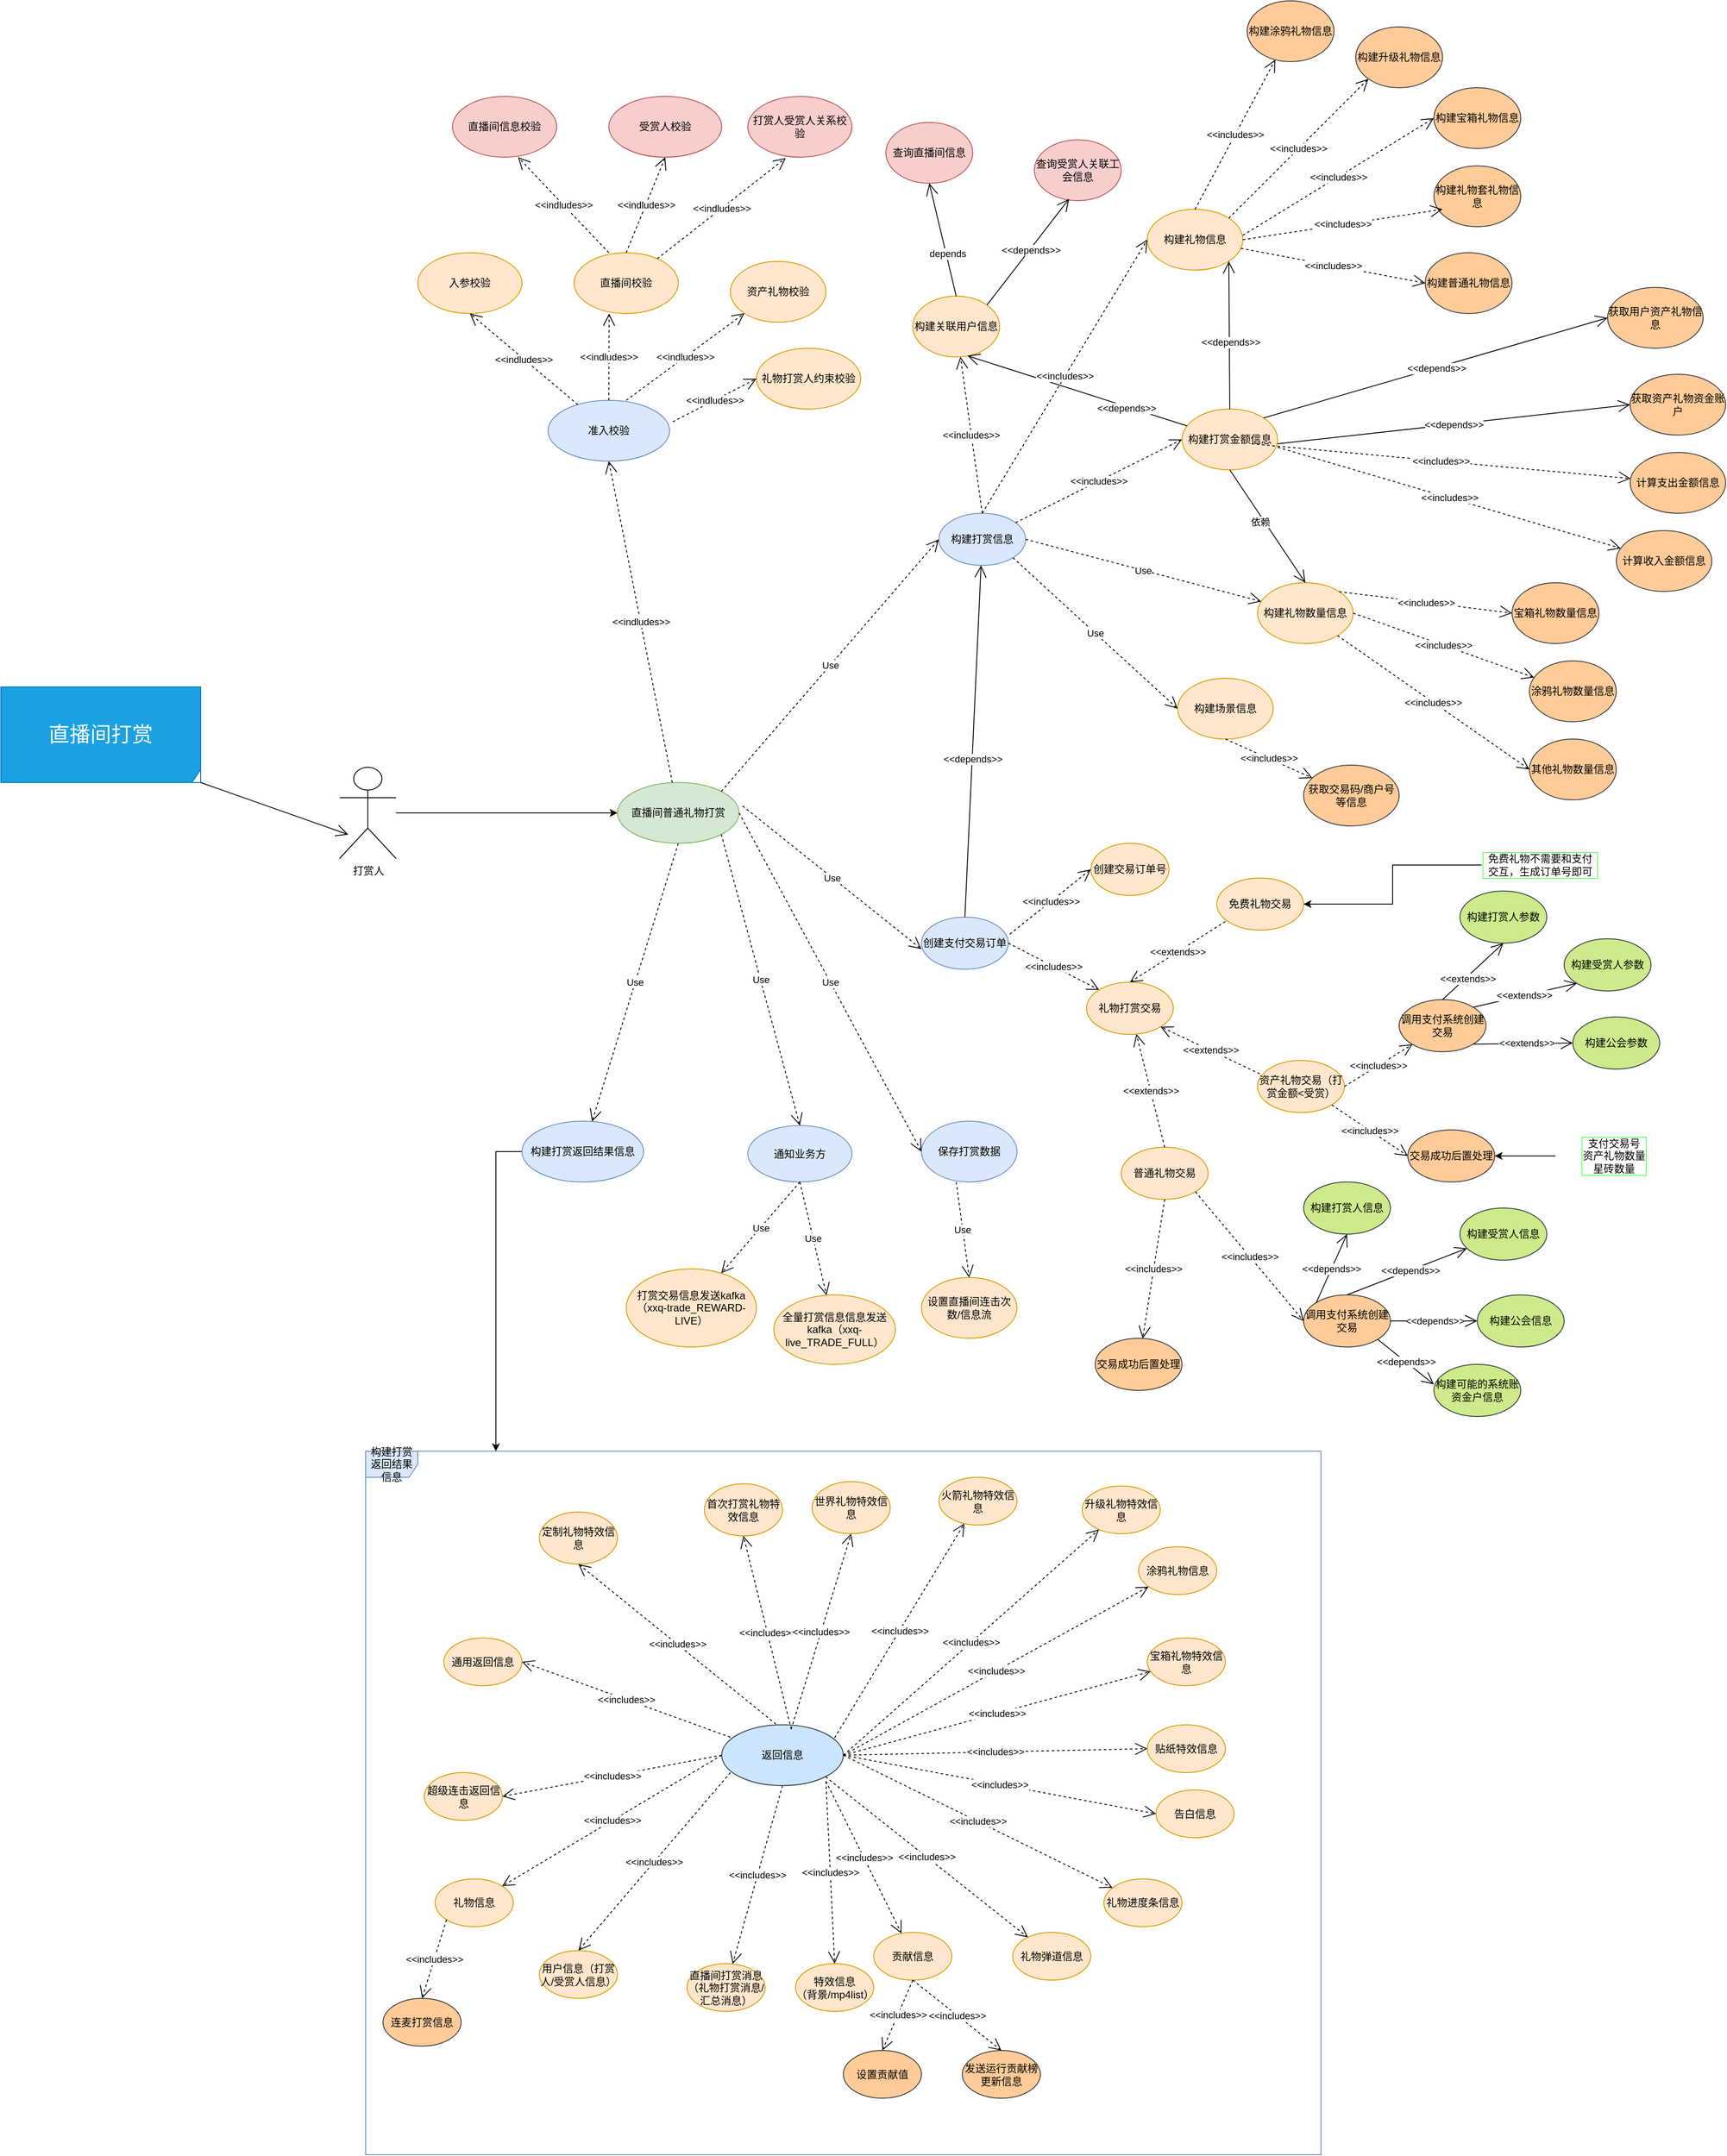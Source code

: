 <mxfile version="21.5.2" type="github">
  <diagram name="第 1 页" id="VvUkeJPX31CjZcMAp55T">
    <mxGraphModel dx="3212" dy="2464" grid="1" gridSize="10" guides="1" tooltips="1" connect="1" arrows="1" fold="1" page="1" pageScale="1" pageWidth="827" pageHeight="1169" math="0" shadow="0">
      <root>
        <mxCell id="0" />
        <mxCell id="1" parent="0" />
        <mxCell id="NdA9s5oNdxqppXdedLkg-140" value="" style="edgeStyle=orthogonalEdgeStyle;rounded=0;orthogonalLoop=1;jettySize=auto;html=1;" edge="1" parent="1" source="WKw8hlUGmrOTsNG2Bbb0-1" target="WKw8hlUGmrOTsNG2Bbb0-4">
          <mxGeometry relative="1" as="geometry" />
        </mxCell>
        <mxCell id="WKw8hlUGmrOTsNG2Bbb0-1" value="打赏人" style="shape=umlActor;verticalLabelPosition=bottom;verticalAlign=top;html=1;" parent="1" vertex="1">
          <mxGeometry x="-130" y="412.5" width="65" height="105" as="geometry" />
        </mxCell>
        <mxCell id="WKw8hlUGmrOTsNG2Bbb0-4" value="直播间普通礼物打赏" style="ellipse;whiteSpace=wrap;html=1;fillColor=#d5e8d4;strokeColor=#82b366;" parent="1" vertex="1">
          <mxGeometry x="190" y="430" width="140" height="70" as="geometry" />
        </mxCell>
        <mxCell id="WKw8hlUGmrOTsNG2Bbb0-6" value="准入校验" style="ellipse;whiteSpace=wrap;html=1;fillColor=#dae8fc;strokeColor=#6c8ebf;" parent="1" vertex="1">
          <mxGeometry x="110" y="-10" width="140" height="70" as="geometry" />
        </mxCell>
        <mxCell id="WKw8hlUGmrOTsNG2Bbb0-7" value="&amp;lt;&amp;lt;indludes&amp;gt;&amp;gt;" style="endArrow=open;endSize=12;dashed=1;html=1;rounded=0;entryX=0.5;entryY=1;entryDx=0;entryDy=0;" parent="1" source="WKw8hlUGmrOTsNG2Bbb0-4" target="WKw8hlUGmrOTsNG2Bbb0-6" edge="1">
          <mxGeometry width="160" relative="1" as="geometry">
            <mxPoint x="390" y="250" as="sourcePoint" />
            <mxPoint x="550" y="250" as="targetPoint" />
          </mxGeometry>
        </mxCell>
        <mxCell id="WKw8hlUGmrOTsNG2Bbb0-8" value="构建打赏信息" style="ellipse;whiteSpace=wrap;html=1;fillColor=#dae8fc;strokeColor=#6c8ebf;" parent="1" vertex="1">
          <mxGeometry x="560" y="120" width="100" height="60" as="geometry" />
        </mxCell>
        <mxCell id="WKw8hlUGmrOTsNG2Bbb0-9" value="创建支付交易订单" style="ellipse;whiteSpace=wrap;html=1;fillColor=#dae8fc;strokeColor=#6c8ebf;" parent="1" vertex="1">
          <mxGeometry x="540" y="585" width="100" height="60" as="geometry" />
        </mxCell>
        <mxCell id="WKw8hlUGmrOTsNG2Bbb0-10" value="保存打赏数据" style="ellipse;whiteSpace=wrap;html=1;fillColor=#dae8fc;strokeColor=#6c8ebf;" parent="1" vertex="1">
          <mxGeometry x="540" y="820" width="110" height="70" as="geometry" />
        </mxCell>
        <mxCell id="NdA9s5oNdxqppXdedLkg-139" style="edgeStyle=orthogonalEdgeStyle;rounded=0;orthogonalLoop=1;jettySize=auto;html=1;" edge="1" parent="1" source="WKw8hlUGmrOTsNG2Bbb0-11" target="NdA9s5oNdxqppXdedLkg-127">
          <mxGeometry relative="1" as="geometry">
            <Array as="points">
              <mxPoint x="50" y="855" />
            </Array>
          </mxGeometry>
        </mxCell>
        <mxCell id="WKw8hlUGmrOTsNG2Bbb0-11" value="构建打赏返回结果信息" style="ellipse;whiteSpace=wrap;html=1;fillColor=#dae8fc;strokeColor=#6c8ebf;" parent="1" vertex="1">
          <mxGeometry x="80" y="820" width="140" height="70" as="geometry" />
        </mxCell>
        <mxCell id="WKw8hlUGmrOTsNG2Bbb0-12" value="通知业务方" style="ellipse;whiteSpace=wrap;html=1;fillColor=#dae8fc;strokeColor=#6c8ebf;" parent="1" vertex="1">
          <mxGeometry x="340" y="825" width="120" height="65" as="geometry" />
        </mxCell>
        <mxCell id="WKw8hlUGmrOTsNG2Bbb0-14" value="Use" style="endArrow=open;endSize=12;dashed=1;html=1;rounded=0;entryX=0;entryY=0.5;entryDx=0;entryDy=0;exitX=1;exitY=0;exitDx=0;exitDy=0;" parent="1" source="WKw8hlUGmrOTsNG2Bbb0-4" target="WKw8hlUGmrOTsNG2Bbb0-8" edge="1">
          <mxGeometry width="160" relative="1" as="geometry">
            <mxPoint x="330" y="450" as="sourcePoint" />
            <mxPoint x="490" y="450" as="targetPoint" />
          </mxGeometry>
        </mxCell>
        <mxCell id="WKw8hlUGmrOTsNG2Bbb0-15" value="Use" style="endArrow=open;endSize=12;dashed=1;html=1;rounded=0;entryX=0;entryY=0.614;entryDx=0;entryDy=0;entryPerimeter=0;exitX=1.029;exitY=0.386;exitDx=0;exitDy=0;exitPerimeter=0;" parent="1" source="WKw8hlUGmrOTsNG2Bbb0-4" target="WKw8hlUGmrOTsNG2Bbb0-9" edge="1">
          <mxGeometry width="160" relative="1" as="geometry">
            <mxPoint x="320" y="470" as="sourcePoint" />
            <mxPoint x="480" y="470" as="targetPoint" />
          </mxGeometry>
        </mxCell>
        <mxCell id="WKw8hlUGmrOTsNG2Bbb0-16" value="Use" style="endArrow=open;endSize=12;dashed=1;html=1;rounded=0;exitX=1;exitY=0.5;exitDx=0;exitDy=0;entryX=0;entryY=0.5;entryDx=0;entryDy=0;" parent="1" source="WKw8hlUGmrOTsNG2Bbb0-4" edge="1" target="WKw8hlUGmrOTsNG2Bbb0-10">
          <mxGeometry width="160" relative="1" as="geometry">
            <mxPoint x="330" y="480" as="sourcePoint" />
            <mxPoint x="490" y="480" as="targetPoint" />
          </mxGeometry>
        </mxCell>
        <mxCell id="WKw8hlUGmrOTsNG2Bbb0-17" value="" style="endArrow=open;endFill=1;endSize=12;html=1;rounded=0;exitX=0.5;exitY=0;exitDx=0;exitDy=0;" parent="1" target="WKw8hlUGmrOTsNG2Bbb0-8" edge="1" source="WKw8hlUGmrOTsNG2Bbb0-9">
          <mxGeometry width="160" relative="1" as="geometry">
            <mxPoint x="560" y="340" as="sourcePoint" />
            <mxPoint x="720" y="340" as="targetPoint" />
          </mxGeometry>
        </mxCell>
        <mxCell id="WKw8hlUGmrOTsNG2Bbb0-18" value="&amp;lt;&amp;lt;depends&amp;gt;&amp;gt;" style="edgeLabel;html=1;align=center;verticalAlign=middle;resizable=0;points=[];" parent="WKw8hlUGmrOTsNG2Bbb0-17" vertex="1" connectable="0">
          <mxGeometry x="-0.1" relative="1" as="geometry">
            <mxPoint as="offset" />
          </mxGeometry>
        </mxCell>
        <mxCell id="WKw8hlUGmrOTsNG2Bbb0-19" value="Use" style="endArrow=open;endSize=12;dashed=1;html=1;rounded=0;entryX=0.5;entryY=0;entryDx=0;entryDy=0;exitX=1;exitY=1;exitDx=0;exitDy=0;" parent="1" source="WKw8hlUGmrOTsNG2Bbb0-4" target="WKw8hlUGmrOTsNG2Bbb0-12" edge="1">
          <mxGeometry width="160" relative="1" as="geometry">
            <mxPoint x="280" y="490" as="sourcePoint" />
            <mxPoint x="440" y="490" as="targetPoint" />
          </mxGeometry>
        </mxCell>
        <mxCell id="WKw8hlUGmrOTsNG2Bbb0-20" value="Use" style="endArrow=open;endSize=12;dashed=1;html=1;rounded=0;" parent="1" target="WKw8hlUGmrOTsNG2Bbb0-11" edge="1">
          <mxGeometry width="160" relative="1" as="geometry">
            <mxPoint x="260" y="500" as="sourcePoint" />
            <mxPoint x="420" y="500" as="targetPoint" />
          </mxGeometry>
        </mxCell>
        <mxCell id="WKw8hlUGmrOTsNG2Bbb0-21" value="创建交易订单号" style="ellipse;whiteSpace=wrap;html=1;fillColor=#ffe6cc;strokeColor=#d79b00;" parent="1" vertex="1">
          <mxGeometry x="735" y="500" width="90" height="60" as="geometry" />
        </mxCell>
        <mxCell id="WKw8hlUGmrOTsNG2Bbb0-24" value="入参校验" style="ellipse;whiteSpace=wrap;html=1;fillColor=#ffe6cc;strokeColor=#d79b00;" parent="1" vertex="1">
          <mxGeometry x="-40" y="-180" width="120" height="70" as="geometry" />
        </mxCell>
        <mxCell id="WKw8hlUGmrOTsNG2Bbb0-26" value="&amp;lt;&amp;lt;indludes&amp;gt;&amp;gt;" style="endArrow=open;endSize=12;dashed=1;html=1;rounded=0;entryX=0.5;entryY=1;entryDx=0;entryDy=0;" parent="1" target="WKw8hlUGmrOTsNG2Bbb0-24" edge="1" source="WKw8hlUGmrOTsNG2Bbb0-6">
          <mxGeometry x="-0.001" width="160" relative="1" as="geometry">
            <mxPoint x="130" y="-30" as="sourcePoint" />
            <mxPoint x="290" y="-30" as="targetPoint" />
            <mxPoint as="offset" />
          </mxGeometry>
        </mxCell>
        <mxCell id="WKw8hlUGmrOTsNG2Bbb0-27" value="直播间校验" style="ellipse;whiteSpace=wrap;html=1;fillColor=#ffe6cc;strokeColor=#d79b00;" parent="1" vertex="1">
          <mxGeometry x="140" y="-180" width="120" height="70" as="geometry" />
        </mxCell>
        <mxCell id="WKw8hlUGmrOTsNG2Bbb0-28" value="&amp;lt;&amp;lt;indludes&amp;gt;&amp;gt;" style="endArrow=open;endSize=12;dashed=1;html=1;rounded=0;entryX=0.336;entryY=1;entryDx=0;entryDy=0;entryPerimeter=0;exitX=0.5;exitY=0;exitDx=0;exitDy=0;" parent="1" target="WKw8hlUGmrOTsNG2Bbb0-27" edge="1" source="WKw8hlUGmrOTsNG2Bbb0-6">
          <mxGeometry width="160" relative="1" as="geometry">
            <mxPoint x="160" y="-30" as="sourcePoint" />
            <mxPoint x="320" y="-30" as="targetPoint" />
          </mxGeometry>
        </mxCell>
        <mxCell id="WKw8hlUGmrOTsNG2Bbb0-29" value="直播间信息校验" style="ellipse;whiteSpace=wrap;html=1;fillColor=#f8cecc;strokeColor=#b85450;" parent="1" vertex="1">
          <mxGeometry y="-360" width="120" height="70" as="geometry" />
        </mxCell>
        <mxCell id="WKw8hlUGmrOTsNG2Bbb0-30" value="受赏人校验" style="ellipse;whiteSpace=wrap;html=1;fillColor=#f8cecc;strokeColor=#b85450;" parent="1" vertex="1">
          <mxGeometry x="180" y="-360" width="130" height="70" as="geometry" />
        </mxCell>
        <mxCell id="WKw8hlUGmrOTsNG2Bbb0-31" value="打赏人受赏人关系校验" style="ellipse;whiteSpace=wrap;html=1;fillColor=#f8cecc;strokeColor=#b85450;" parent="1" vertex="1">
          <mxGeometry x="340" y="-360" width="120" height="70" as="geometry" />
        </mxCell>
        <mxCell id="WKw8hlUGmrOTsNG2Bbb0-32" value="资产礼物校验" style="ellipse;whiteSpace=wrap;html=1;fillColor=#ffe6cc;strokeColor=#d79b00;" parent="1" vertex="1">
          <mxGeometry x="320" y="-170" width="110" height="70" as="geometry" />
        </mxCell>
        <mxCell id="WKw8hlUGmrOTsNG2Bbb0-34" value="礼物打赏人约束校验" style="ellipse;whiteSpace=wrap;html=1;fillColor=#ffe6cc;strokeColor=#d79b00;" parent="1" vertex="1">
          <mxGeometry x="350" y="-70" width="120" height="70" as="geometry" />
        </mxCell>
        <mxCell id="WKw8hlUGmrOTsNG2Bbb0-35" value="&amp;lt;&amp;lt;indludes&amp;gt;&amp;gt;" style="endArrow=open;endSize=12;dashed=1;html=1;rounded=0;entryX=0;entryY=1;entryDx=0;entryDy=0;" parent="1" target="WKw8hlUGmrOTsNG2Bbb0-32" edge="1">
          <mxGeometry width="160" relative="1" as="geometry">
            <mxPoint x="200" y="-10" as="sourcePoint" />
            <mxPoint x="360" y="-10" as="targetPoint" />
          </mxGeometry>
        </mxCell>
        <mxCell id="WKw8hlUGmrOTsNG2Bbb0-36" value="&amp;lt;&amp;lt;indludes&amp;gt;&amp;gt;" style="endArrow=open;endSize=12;dashed=1;html=1;rounded=0;entryX=0;entryY=0.5;entryDx=0;entryDy=0;exitX=1.026;exitY=0.352;exitDx=0;exitDy=0;exitPerimeter=0;" parent="1" target="WKw8hlUGmrOTsNG2Bbb0-34" edge="1" source="WKw8hlUGmrOTsNG2Bbb0-6">
          <mxGeometry width="160" relative="1" as="geometry">
            <mxPoint x="570" y="40" as="sourcePoint" />
            <mxPoint x="730" y="40" as="targetPoint" />
          </mxGeometry>
        </mxCell>
        <mxCell id="WKw8hlUGmrOTsNG2Bbb0-37" value="&amp;lt;&amp;lt;indludes&amp;gt;&amp;gt;" style="endArrow=open;endSize=12;dashed=1;html=1;rounded=0;entryX=0.629;entryY=1;entryDx=0;entryDy=0;entryPerimeter=0;" parent="1" target="WKw8hlUGmrOTsNG2Bbb0-29" edge="1">
          <mxGeometry width="160" relative="1" as="geometry">
            <mxPoint x="180" y="-180" as="sourcePoint" />
            <mxPoint x="340" y="-180" as="targetPoint" />
          </mxGeometry>
        </mxCell>
        <mxCell id="WKw8hlUGmrOTsNG2Bbb0-38" value="&amp;lt;&amp;lt;indludes&amp;gt;&amp;gt;" style="endArrow=open;endSize=12;dashed=1;html=1;rounded=0;entryX=0.5;entryY=1;entryDx=0;entryDy=0;exitX=0.5;exitY=0;exitDx=0;exitDy=0;" parent="1" source="WKw8hlUGmrOTsNG2Bbb0-27" target="WKw8hlUGmrOTsNG2Bbb0-30" edge="1">
          <mxGeometry width="160" relative="1" as="geometry">
            <mxPoint x="190" y="-170" as="sourcePoint" />
            <mxPoint x="98" y="-280" as="targetPoint" />
          </mxGeometry>
        </mxCell>
        <mxCell id="WKw8hlUGmrOTsNG2Bbb0-39" value="&amp;lt;&amp;lt;indludes&amp;gt;&amp;gt;" style="endArrow=open;endSize=12;dashed=1;html=1;rounded=0;entryX=0.364;entryY=1.014;entryDx=0;entryDy=0;entryPerimeter=0;" parent="1" source="WKw8hlUGmrOTsNG2Bbb0-27" target="WKw8hlUGmrOTsNG2Bbb0-31" edge="1">
          <mxGeometry width="160" relative="1" as="geometry">
            <mxPoint x="200" y="-160" as="sourcePoint" />
            <mxPoint x="108" y="-270" as="targetPoint" />
          </mxGeometry>
        </mxCell>
        <mxCell id="NdA9s5oNdxqppXdedLkg-1" value="构建关联用户信息" style="ellipse;whiteSpace=wrap;html=1;fillColor=#ffe6cc;strokeColor=#d79b00;" vertex="1" parent="1">
          <mxGeometry x="530" y="-130" width="100" height="70" as="geometry" />
        </mxCell>
        <mxCell id="NdA9s5oNdxqppXdedLkg-2" value="查询直播间信息" style="ellipse;whiteSpace=wrap;html=1;fillColor=#f8cecc;strokeColor=#b85450;" vertex="1" parent="1">
          <mxGeometry x="499" y="-330" width="100" height="70" as="geometry" />
        </mxCell>
        <mxCell id="NdA9s5oNdxqppXdedLkg-3" value="查询受赏人关联工会信息" style="ellipse;whiteSpace=wrap;html=1;fillColor=#f8cecc;strokeColor=#b85450;" vertex="1" parent="1">
          <mxGeometry x="670" y="-310" width="100" height="70" as="geometry" />
        </mxCell>
        <mxCell id="NdA9s5oNdxqppXdedLkg-4" value="&amp;lt;&amp;lt;includes&amp;gt;&amp;gt;" style="endArrow=open;endSize=12;dashed=1;html=1;rounded=0;exitX=0.5;exitY=0;exitDx=0;exitDy=0;" edge="1" parent="1" source="WKw8hlUGmrOTsNG2Bbb0-8" target="NdA9s5oNdxqppXdedLkg-1">
          <mxGeometry width="160" relative="1" as="geometry">
            <mxPoint x="640" y="70" as="sourcePoint" />
            <mxPoint x="730" y="180" as="targetPoint" />
          </mxGeometry>
        </mxCell>
        <mxCell id="NdA9s5oNdxqppXdedLkg-7" value="构建礼物信息" style="ellipse;whiteSpace=wrap;html=1;fillColor=#ffe6cc;strokeColor=#d79b00;" vertex="1" parent="1">
          <mxGeometry x="800" y="-230" width="110" height="70" as="geometry" />
        </mxCell>
        <mxCell id="NdA9s5oNdxqppXdedLkg-8" value="构建涂鸦礼物信息" style="ellipse;whiteSpace=wrap;html=1;fillColor=#ffcc99;strokeColor=#36393d;" vertex="1" parent="1">
          <mxGeometry x="915" y="-470" width="100" height="70" as="geometry" />
        </mxCell>
        <mxCell id="NdA9s5oNdxqppXdedLkg-11" value="构建升级礼物信息" style="ellipse;whiteSpace=wrap;html=1;fillColor=#ffcc99;strokeColor=#36393d;" vertex="1" parent="1">
          <mxGeometry x="1040" y="-440" width="100" height="70" as="geometry" />
        </mxCell>
        <mxCell id="NdA9s5oNdxqppXdedLkg-12" value="构建宝箱&lt;span style=&quot;background-color: initial;&quot;&gt;礼物信息&lt;/span&gt;" style="ellipse;whiteSpace=wrap;html=1;fillColor=#ffcc99;strokeColor=#36393d;" vertex="1" parent="1">
          <mxGeometry x="1130" y="-370" width="100" height="70" as="geometry" />
        </mxCell>
        <mxCell id="NdA9s5oNdxqppXdedLkg-13" value="构建礼物套&lt;span style=&quot;background-color: initial;&quot;&gt;礼物信息&lt;/span&gt;" style="ellipse;whiteSpace=wrap;html=1;fillColor=#ffcc99;strokeColor=#36393d;" vertex="1" parent="1">
          <mxGeometry x="1130" y="-280" width="100" height="70" as="geometry" />
        </mxCell>
        <mxCell id="NdA9s5oNdxqppXdedLkg-14" value="构建普通&lt;span style=&quot;background-color: initial;&quot;&gt;礼物信息&lt;/span&gt;" style="ellipse;whiteSpace=wrap;html=1;fillColor=#ffcc99;strokeColor=#36393d;" vertex="1" parent="1">
          <mxGeometry x="1120" y="-180" width="100" height="70" as="geometry" />
        </mxCell>
        <mxCell id="NdA9s5oNdxqppXdedLkg-27" value="构建场景信息" style="ellipse;whiteSpace=wrap;html=1;fillColor=#ffe6cc;strokeColor=#d79b00;" vertex="1" parent="1">
          <mxGeometry x="835" y="310" width="110" height="70" as="geometry" />
        </mxCell>
        <mxCell id="NdA9s5oNdxqppXdedLkg-28" value="构建礼物数量信息" style="ellipse;whiteSpace=wrap;html=1;fillColor=#ffe6cc;strokeColor=#d79b00;" vertex="1" parent="1">
          <mxGeometry x="927" y="200" width="110" height="70" as="geometry" />
        </mxCell>
        <mxCell id="NdA9s5oNdxqppXdedLkg-29" value="构建打赏金额信息" style="ellipse;whiteSpace=wrap;html=1;fillColor=#ffe6cc;strokeColor=#d79b00;" vertex="1" parent="1">
          <mxGeometry x="840" width="110" height="70" as="geometry" />
        </mxCell>
        <mxCell id="NdA9s5oNdxqppXdedLkg-30" value="Use" style="endArrow=open;endSize=12;dashed=1;html=1;rounded=0;entryX=0;entryY=0.5;entryDx=0;entryDy=0;exitX=1;exitY=1;exitDx=0;exitDy=0;" edge="1" parent="1" source="WKw8hlUGmrOTsNG2Bbb0-8" target="NdA9s5oNdxqppXdedLkg-27">
          <mxGeometry width="160" relative="1" as="geometry">
            <mxPoint x="565" y="99" as="sourcePoint" />
            <mxPoint x="726" y="-90" as="targetPoint" />
          </mxGeometry>
        </mxCell>
        <mxCell id="NdA9s5oNdxqppXdedLkg-31" value="Use" style="endArrow=open;endSize=12;dashed=1;html=1;rounded=0;exitX=1;exitY=0.5;exitDx=0;exitDy=0;" edge="1" parent="1" source="WKw8hlUGmrOTsNG2Bbb0-8" target="NdA9s5oNdxqppXdedLkg-28">
          <mxGeometry width="160" relative="1" as="geometry">
            <mxPoint x="575" y="109" as="sourcePoint" />
            <mxPoint x="837" y="35" as="targetPoint" />
          </mxGeometry>
        </mxCell>
        <mxCell id="NdA9s5oNdxqppXdedLkg-32" value="&amp;lt;&amp;lt;includes&amp;gt;&amp;gt;" style="endArrow=open;endSize=12;dashed=1;html=1;rounded=0;entryX=0;entryY=0.5;entryDx=0;entryDy=0;" edge="1" parent="1" source="WKw8hlUGmrOTsNG2Bbb0-8" target="NdA9s5oNdxqppXdedLkg-29">
          <mxGeometry width="160" relative="1" as="geometry">
            <mxPoint x="585" y="119" as="sourcePoint" />
            <mxPoint x="847" y="45" as="targetPoint" />
          </mxGeometry>
        </mxCell>
        <mxCell id="NdA9s5oNdxqppXdedLkg-33" value="" style="endArrow=open;endFill=1;endSize=12;html=1;rounded=0;entryX=1;entryY=1;entryDx=0;entryDy=0;exitX=0.5;exitY=0;exitDx=0;exitDy=0;" edge="1" parent="1" source="NdA9s5oNdxqppXdedLkg-29" target="NdA9s5oNdxqppXdedLkg-7">
          <mxGeometry width="160" relative="1" as="geometry">
            <mxPoint x="860" y="-30" as="sourcePoint" />
            <mxPoint x="1020" y="-30" as="targetPoint" />
          </mxGeometry>
        </mxCell>
        <mxCell id="NdA9s5oNdxqppXdedLkg-34" value="&amp;lt;&amp;lt;depends&amp;gt;&amp;gt;" style="edgeLabel;html=1;align=center;verticalAlign=middle;resizable=0;points=[];" vertex="1" connectable="0" parent="NdA9s5oNdxqppXdedLkg-33">
          <mxGeometry x="-0.095" y="-1" relative="1" as="geometry">
            <mxPoint as="offset" />
          </mxGeometry>
        </mxCell>
        <mxCell id="NdA9s5oNdxqppXdedLkg-35" value="获取用户资产礼物信息" style="ellipse;whiteSpace=wrap;html=1;fillColor=#ffcc99;strokeColor=#36393d;" vertex="1" parent="1">
          <mxGeometry x="1330" y="-140" width="110" height="70" as="geometry" />
        </mxCell>
        <mxCell id="NdA9s5oNdxqppXdedLkg-37" value="获取资产礼物资金账户" style="ellipse;whiteSpace=wrap;html=1;fillColor=#ffcc99;strokeColor=#36393d;" vertex="1" parent="1">
          <mxGeometry x="1356" y="-40" width="110" height="70" as="geometry" />
        </mxCell>
        <mxCell id="NdA9s5oNdxqppXdedLkg-45" value="" style="endArrow=open;endFill=1;endSize=12;html=1;rounded=0;exitX=0.5;exitY=1;exitDx=0;exitDy=0;entryX=0.5;entryY=0;entryDx=0;entryDy=0;" edge="1" parent="1" source="NdA9s5oNdxqppXdedLkg-29" target="NdA9s5oNdxqppXdedLkg-28">
          <mxGeometry width="160" relative="1" as="geometry">
            <mxPoint x="740" y="210" as="sourcePoint" />
            <mxPoint x="900" y="210" as="targetPoint" />
          </mxGeometry>
        </mxCell>
        <mxCell id="NdA9s5oNdxqppXdedLkg-46" value="依赖" style="edgeLabel;html=1;align=center;verticalAlign=middle;resizable=0;points=[];" vertex="1" connectable="0" parent="NdA9s5oNdxqppXdedLkg-45">
          <mxGeometry x="-0.115" y="-4" relative="1" as="geometry">
            <mxPoint as="offset" />
          </mxGeometry>
        </mxCell>
        <mxCell id="NdA9s5oNdxqppXdedLkg-47" value="计算支出金额信息" style="ellipse;whiteSpace=wrap;html=1;fillColor=#ffcc99;strokeColor=#36393d;" vertex="1" parent="1">
          <mxGeometry x="1356" y="50" width="110" height="70" as="geometry" />
        </mxCell>
        <mxCell id="NdA9s5oNdxqppXdedLkg-48" value="&amp;lt;&amp;lt;includes&amp;gt;&amp;gt;" style="endArrow=open;endSize=12;dashed=1;html=1;rounded=0;" edge="1" parent="1" target="NdA9s5oNdxqppXdedLkg-47">
          <mxGeometry width="160" relative="1" as="geometry">
            <mxPoint x="920" y="40" as="sourcePoint" />
            <mxPoint x="1205" y="30" as="targetPoint" />
          </mxGeometry>
        </mxCell>
        <mxCell id="NdA9s5oNdxqppXdedLkg-51" value="计算收入金额信息" style="ellipse;whiteSpace=wrap;html=1;fillColor=#ffcc99;strokeColor=#36393d;" vertex="1" parent="1">
          <mxGeometry x="1340" y="140" width="110" height="70" as="geometry" />
        </mxCell>
        <mxCell id="NdA9s5oNdxqppXdedLkg-52" value="&amp;lt;&amp;lt;includes&amp;gt;&amp;gt;" style="endArrow=open;endSize=12;dashed=1;html=1;rounded=0;exitX=1.003;exitY=0.629;exitDx=0;exitDy=0;exitPerimeter=0;" edge="1" parent="1" target="NdA9s5oNdxqppXdedLkg-51" source="NdA9s5oNdxqppXdedLkg-29">
          <mxGeometry width="160" relative="1" as="geometry">
            <mxPoint x="920" y="90" as="sourcePoint" />
            <mxPoint x="1221" y="60" as="targetPoint" />
          </mxGeometry>
        </mxCell>
        <mxCell id="NdA9s5oNdxqppXdedLkg-53" value="" style="endArrow=open;endFill=1;endSize=12;html=1;rounded=0;entryX=0.63;entryY=0.981;entryDx=0;entryDy=0;entryPerimeter=0;" edge="1" parent="1" source="NdA9s5oNdxqppXdedLkg-29" target="NdA9s5oNdxqppXdedLkg-1">
          <mxGeometry width="160" relative="1" as="geometry">
            <mxPoint x="850" y="20" as="sourcePoint" />
            <mxPoint x="980" y="20" as="targetPoint" />
          </mxGeometry>
        </mxCell>
        <mxCell id="NdA9s5oNdxqppXdedLkg-146" value="&amp;lt;&amp;lt;depends&amp;gt;&amp;gt;" style="edgeLabel;html=1;align=center;verticalAlign=middle;resizable=0;points=[];" vertex="1" connectable="0" parent="NdA9s5oNdxqppXdedLkg-53">
          <mxGeometry x="-0.454" y="2" relative="1" as="geometry">
            <mxPoint as="offset" />
          </mxGeometry>
        </mxCell>
        <mxCell id="NdA9s5oNdxqppXdedLkg-54" value="获取交易码/商户号等信息" style="ellipse;whiteSpace=wrap;html=1;fillColor=#ffcc99;strokeColor=#36393d;" vertex="1" parent="1">
          <mxGeometry x="980" y="410" width="110" height="70" as="geometry" />
        </mxCell>
        <mxCell id="NdA9s5oNdxqppXdedLkg-56" value="&amp;lt;&amp;lt;includes&amp;gt;&amp;gt;" style="endArrow=open;endSize=12;dashed=1;html=1;rounded=0;exitX=0.5;exitY=1;exitDx=0;exitDy=0;" edge="1" parent="1" source="NdA9s5oNdxqppXdedLkg-27" target="NdA9s5oNdxqppXdedLkg-54">
          <mxGeometry width="160" relative="1" as="geometry">
            <mxPoint x="602" y="230" as="sourcePoint" />
            <mxPoint x="717" y="350" as="targetPoint" />
          </mxGeometry>
        </mxCell>
        <mxCell id="NdA9s5oNdxqppXdedLkg-57" value="宝箱&lt;span style=&quot;background-color: initial;&quot;&gt;礼物数量信息&lt;/span&gt;" style="ellipse;whiteSpace=wrap;html=1;fillColor=#ffcc99;strokeColor=#36393d;" vertex="1" parent="1">
          <mxGeometry x="1220" y="200" width="100" height="70" as="geometry" />
        </mxCell>
        <mxCell id="NdA9s5oNdxqppXdedLkg-58" value="&lt;span style=&quot;background-color: initial;&quot;&gt;涂鸦礼物数量信息&lt;/span&gt;" style="ellipse;whiteSpace=wrap;html=1;fillColor=#ffcc99;strokeColor=#36393d;" vertex="1" parent="1">
          <mxGeometry x="1240" y="290" width="100" height="70" as="geometry" />
        </mxCell>
        <mxCell id="NdA9s5oNdxqppXdedLkg-59" value="&lt;span style=&quot;background-color: initial;&quot;&gt;其他礼物数量信息&lt;/span&gt;" style="ellipse;whiteSpace=wrap;html=1;fillColor=#ffcc99;strokeColor=#36393d;" vertex="1" parent="1">
          <mxGeometry x="1240" y="380" width="100" height="70" as="geometry" />
        </mxCell>
        <mxCell id="NdA9s5oNdxqppXdedLkg-60" value="&amp;lt;&amp;lt;includes&amp;gt;&amp;gt;" style="endArrow=open;endSize=12;dashed=1;html=1;rounded=0;entryX=0;entryY=0.5;entryDx=0;entryDy=0;exitX=1;exitY=0;exitDx=0;exitDy=0;" edge="1" parent="1" source="NdA9s5oNdxqppXdedLkg-28" target="NdA9s5oNdxqppXdedLkg-57">
          <mxGeometry width="160" relative="1" as="geometry">
            <mxPoint x="1120" y="290" as="sourcePoint" />
            <mxPoint x="1280" y="290" as="targetPoint" />
          </mxGeometry>
        </mxCell>
        <mxCell id="NdA9s5oNdxqppXdedLkg-61" value="&amp;lt;&amp;lt;includes&amp;gt;&amp;gt;" style="endArrow=open;endSize=12;dashed=1;html=1;rounded=0;exitX=1;exitY=0.5;exitDx=0;exitDy=0;" edge="1" parent="1" source="NdA9s5oNdxqppXdedLkg-28" target="NdA9s5oNdxqppXdedLkg-58">
          <mxGeometry width="160" relative="1" as="geometry">
            <mxPoint x="1130" y="300" as="sourcePoint" />
            <mxPoint x="1230" y="285" as="targetPoint" />
          </mxGeometry>
        </mxCell>
        <mxCell id="NdA9s5oNdxqppXdedLkg-62" value="&amp;lt;&amp;lt;includes&amp;gt;&amp;gt;" style="endArrow=open;endSize=12;dashed=1;html=1;rounded=0;entryX=0;entryY=0.5;entryDx=0;entryDy=0;" edge="1" parent="1" source="NdA9s5oNdxqppXdedLkg-28" target="NdA9s5oNdxqppXdedLkg-59">
          <mxGeometry width="160" relative="1" as="geometry">
            <mxPoint x="1140" y="310" as="sourcePoint" />
            <mxPoint x="1240" y="364" as="targetPoint" />
          </mxGeometry>
        </mxCell>
        <mxCell id="NdA9s5oNdxqppXdedLkg-65" value="&amp;lt;&amp;lt;includes&amp;gt;&amp;gt;" style="endArrow=open;endSize=12;dashed=1;html=1;rounded=0;entryX=0;entryY=0.5;entryDx=0;entryDy=0;exitX=1.017;exitY=0.328;exitDx=0;exitDy=0;exitPerimeter=0;" edge="1" parent="1" source="WKw8hlUGmrOTsNG2Bbb0-9" target="WKw8hlUGmrOTsNG2Bbb0-21">
          <mxGeometry width="160" relative="1" as="geometry">
            <mxPoint x="660" y="610" as="sourcePoint" />
            <mxPoint x="790" y="610" as="targetPoint" />
          </mxGeometry>
        </mxCell>
        <mxCell id="NdA9s5oNdxqppXdedLkg-66" value="免费礼物交易" style="ellipse;whiteSpace=wrap;html=1;fillColor=#ffe6cc;strokeColor=#d79b00;" vertex="1" parent="1">
          <mxGeometry x="880" y="540" width="100" height="60" as="geometry" />
        </mxCell>
        <mxCell id="NdA9s5oNdxqppXdedLkg-67" value="资产礼物交易（打赏金额&amp;lt;受赏）" style="ellipse;whiteSpace=wrap;html=1;fillColor=#ffe6cc;strokeColor=#d79b00;" vertex="1" parent="1">
          <mxGeometry x="927" y="750" width="100" height="60" as="geometry" />
        </mxCell>
        <mxCell id="NdA9s5oNdxqppXdedLkg-68" value="普通礼物交易" style="ellipse;whiteSpace=wrap;html=1;fillColor=#ffe6cc;strokeColor=#d79b00;" vertex="1" parent="1">
          <mxGeometry x="770" y="850" width="100" height="60" as="geometry" />
        </mxCell>
        <mxCell id="NdA9s5oNdxqppXdedLkg-69" value="&amp;lt;&amp;lt;includes&amp;gt;&amp;gt;" style="endArrow=open;endSize=12;dashed=1;html=1;rounded=0;exitX=1;exitY=0.5;exitDx=0;exitDy=0;entryX=0;entryY=0;entryDx=0;entryDy=0;" edge="1" parent="1" source="WKw8hlUGmrOTsNG2Bbb0-9" target="NdA9s5oNdxqppXdedLkg-160">
          <mxGeometry width="160" relative="1" as="geometry">
            <mxPoint x="652" y="615" as="sourcePoint" />
            <mxPoint x="730" y="610" as="targetPoint" />
          </mxGeometry>
        </mxCell>
        <mxCell id="NdA9s5oNdxqppXdedLkg-163" value="" style="edgeStyle=orthogonalEdgeStyle;rounded=0;orthogonalLoop=1;jettySize=auto;html=1;" edge="1" parent="1" source="NdA9s5oNdxqppXdedLkg-72" target="NdA9s5oNdxqppXdedLkg-66">
          <mxGeometry relative="1" as="geometry" />
        </mxCell>
        <mxCell id="NdA9s5oNdxqppXdedLkg-72" value="免费礼物不需要和支付交互，生成订单号即可" style="text;html=1;strokeColor=none;fillColor=none;align=center;verticalAlign=middle;whiteSpace=wrap;rounded=0;labelBorderColor=#66FF66;" vertex="1" parent="1">
          <mxGeometry x="1185" y="500" width="135" height="50" as="geometry" />
        </mxCell>
        <mxCell id="NdA9s5oNdxqppXdedLkg-77" value="构建打赏人参数" style="ellipse;whiteSpace=wrap;html=1;fillColor=#cdeb8b;strokeColor=#36393d;" vertex="1" parent="1">
          <mxGeometry x="1160" y="555" width="100" height="60" as="geometry" />
        </mxCell>
        <mxCell id="NdA9s5oNdxqppXdedLkg-78" value="构建受赏人参数" style="ellipse;whiteSpace=wrap;html=1;fillColor=#cdeb8b;strokeColor=#36393d;" vertex="1" parent="1">
          <mxGeometry x="1280" y="610" width="100" height="60" as="geometry" />
        </mxCell>
        <mxCell id="NdA9s5oNdxqppXdedLkg-79" value="构建公会参数" style="ellipse;whiteSpace=wrap;html=1;fillColor=#cdeb8b;strokeColor=#36393d;" vertex="1" parent="1">
          <mxGeometry x="1290" y="700" width="100" height="60" as="geometry" />
        </mxCell>
        <mxCell id="NdA9s5oNdxqppXdedLkg-80" value="调用支付系统创建交易" style="ellipse;whiteSpace=wrap;html=1;fillColor=#ffcc99;strokeColor=#36393d;" vertex="1" parent="1">
          <mxGeometry x="1090" y="680" width="100" height="60" as="geometry" />
        </mxCell>
        <mxCell id="NdA9s5oNdxqppXdedLkg-81" value="&amp;lt;&amp;lt;includes&amp;gt;&amp;gt;" style="endArrow=open;endSize=12;dashed=1;html=1;rounded=0;exitX=1;exitY=0.5;exitDx=0;exitDy=0;" edge="1" parent="1" source="NdA9s5oNdxqppXdedLkg-67" target="NdA9s5oNdxqppXdedLkg-80">
          <mxGeometry width="160" relative="1" as="geometry">
            <mxPoint x="910" y="710" as="sourcePoint" />
            <mxPoint x="1070" y="710" as="targetPoint" />
          </mxGeometry>
        </mxCell>
        <mxCell id="NdA9s5oNdxqppXdedLkg-82" value="" style="endArrow=open;endFill=1;endSize=12;html=1;rounded=0;entryX=0.5;entryY=1;entryDx=0;entryDy=0;exitX=0.5;exitY=0;exitDx=0;exitDy=0;" edge="1" parent="1" source="NdA9s5oNdxqppXdedLkg-80" target="NdA9s5oNdxqppXdedLkg-77">
          <mxGeometry width="160" relative="1" as="geometry">
            <mxPoint x="1030" y="700" as="sourcePoint" />
            <mxPoint x="1190" y="700" as="targetPoint" />
          </mxGeometry>
        </mxCell>
        <mxCell id="NdA9s5oNdxqppXdedLkg-171" value="&amp;lt;&amp;lt;extends&amp;gt;&amp;gt;" style="edgeLabel;html=1;align=center;verticalAlign=middle;resizable=0;points=[];" vertex="1" connectable="0" parent="NdA9s5oNdxqppXdedLkg-82">
          <mxGeometry x="-0.206" y="-1" relative="1" as="geometry">
            <mxPoint y="1" as="offset" />
          </mxGeometry>
        </mxCell>
        <mxCell id="NdA9s5oNdxqppXdedLkg-83" value="" style="endArrow=open;endFill=1;endSize=12;html=1;rounded=0;exitX=1;exitY=0;exitDx=0;exitDy=0;entryX=0;entryY=1;entryDx=0;entryDy=0;" edge="1" parent="1" source="NdA9s5oNdxqppXdedLkg-80" target="NdA9s5oNdxqppXdedLkg-78">
          <mxGeometry width="160" relative="1" as="geometry">
            <mxPoint x="830" y="950" as="sourcePoint" />
            <mxPoint x="990" y="950" as="targetPoint" />
          </mxGeometry>
        </mxCell>
        <mxCell id="NdA9s5oNdxqppXdedLkg-172" value="&amp;lt;&amp;lt;extends&amp;gt;&amp;gt;" style="edgeLabel;html=1;align=center;verticalAlign=middle;resizable=0;points=[];" vertex="1" connectable="0" parent="NdA9s5oNdxqppXdedLkg-83">
          <mxGeometry x="-0.022" y="1" relative="1" as="geometry">
            <mxPoint as="offset" />
          </mxGeometry>
        </mxCell>
        <mxCell id="NdA9s5oNdxqppXdedLkg-84" value="" style="endArrow=open;endFill=1;endSize=12;html=1;rounded=0;entryX=0;entryY=0.5;entryDx=0;entryDy=0;exitX=1;exitY=1;exitDx=0;exitDy=0;" edge="1" parent="1" source="NdA9s5oNdxqppXdedLkg-80" target="NdA9s5oNdxqppXdedLkg-79">
          <mxGeometry width="160" relative="1" as="geometry">
            <mxPoint x="1100" y="710" as="sourcePoint" />
            <mxPoint x="1145" y="646" as="targetPoint" />
          </mxGeometry>
        </mxCell>
        <mxCell id="NdA9s5oNdxqppXdedLkg-173" value="&amp;lt;&amp;lt;extends&amp;gt;&amp;gt;" style="edgeLabel;html=1;align=center;verticalAlign=middle;resizable=0;points=[];" vertex="1" connectable="0" parent="NdA9s5oNdxqppXdedLkg-84">
          <mxGeometry x="0.076" y="1" relative="1" as="geometry">
            <mxPoint as="offset" />
          </mxGeometry>
        </mxCell>
        <mxCell id="NdA9s5oNdxqppXdedLkg-85" value="交易成功后置处理" style="ellipse;whiteSpace=wrap;html=1;fillColor=#ffcc99;strokeColor=#36393d;" vertex="1" parent="1">
          <mxGeometry x="1100" y="830" width="100" height="60" as="geometry" />
        </mxCell>
        <mxCell id="NdA9s5oNdxqppXdedLkg-86" value="&amp;lt;&amp;lt;includes&amp;gt;&amp;gt;" style="endArrow=open;endSize=12;dashed=1;html=1;rounded=0;entryX=0;entryY=0.5;entryDx=0;entryDy=0;exitX=1;exitY=1;exitDx=0;exitDy=0;" edge="1" parent="1" source="NdA9s5oNdxqppXdedLkg-67" target="NdA9s5oNdxqppXdedLkg-85">
          <mxGeometry width="160" relative="1" as="geometry">
            <mxPoint x="910" y="710" as="sourcePoint" />
            <mxPoint x="1070" y="710" as="targetPoint" />
          </mxGeometry>
        </mxCell>
        <mxCell id="NdA9s5oNdxqppXdedLkg-170" value="" style="edgeStyle=orthogonalEdgeStyle;rounded=0;orthogonalLoop=1;jettySize=auto;html=1;" edge="1" parent="1" source="NdA9s5oNdxqppXdedLkg-87" target="NdA9s5oNdxqppXdedLkg-85">
          <mxGeometry relative="1" as="geometry" />
        </mxCell>
        <mxCell id="NdA9s5oNdxqppXdedLkg-87" value="支付交易号&lt;br&gt;资产礼物数量&lt;br&gt;星砖数量&lt;br&gt;" style="text;html=1;strokeColor=none;fillColor=none;align=center;verticalAlign=middle;whiteSpace=wrap;rounded=0;labelBorderColor=#66FF66;" vertex="1" parent="1">
          <mxGeometry x="1270" y="830" width="135" height="60" as="geometry" />
        </mxCell>
        <mxCell id="NdA9s5oNdxqppXdedLkg-89" value="调用支付系统创建交易" style="ellipse;whiteSpace=wrap;html=1;fillColor=#ffcc99;strokeColor=#36393d;" vertex="1" parent="1">
          <mxGeometry x="980" y="1020" width="100" height="60" as="geometry" />
        </mxCell>
        <mxCell id="NdA9s5oNdxqppXdedLkg-90" value="&amp;lt;&amp;lt;includes&amp;gt;&amp;gt;" style="endArrow=open;endSize=12;dashed=1;html=1;rounded=0;entryX=0;entryY=0.5;entryDx=0;entryDy=0;exitX=1;exitY=1;exitDx=0;exitDy=0;" edge="1" parent="1" source="NdA9s5oNdxqppXdedLkg-68" target="NdA9s5oNdxqppXdedLkg-89">
          <mxGeometry width="160" relative="1" as="geometry">
            <mxPoint x="940" y="980" as="sourcePoint" />
            <mxPoint x="1050" y="980" as="targetPoint" />
          </mxGeometry>
        </mxCell>
        <mxCell id="NdA9s5oNdxqppXdedLkg-91" value="构建打赏人信息" style="ellipse;whiteSpace=wrap;html=1;fillColor=#cdeb8b;strokeColor=#36393d;" vertex="1" parent="1">
          <mxGeometry x="980" y="890" width="100" height="60" as="geometry" />
        </mxCell>
        <mxCell id="NdA9s5oNdxqppXdedLkg-92" value="构建受赏人信息" style="ellipse;whiteSpace=wrap;html=1;fillColor=#cdeb8b;strokeColor=#36393d;" vertex="1" parent="1">
          <mxGeometry x="1160" y="920" width="100" height="60" as="geometry" />
        </mxCell>
        <mxCell id="NdA9s5oNdxqppXdedLkg-93" value="构建公会信息" style="ellipse;whiteSpace=wrap;html=1;fillColor=#cdeb8b;strokeColor=#36393d;" vertex="1" parent="1">
          <mxGeometry x="1180" y="1020" width="100" height="60" as="geometry" />
        </mxCell>
        <mxCell id="NdA9s5oNdxqppXdedLkg-94" value="构建可能的系统账资金户信息" style="ellipse;whiteSpace=wrap;html=1;fillColor=#cdeb8b;strokeColor=#36393d;" vertex="1" parent="1">
          <mxGeometry x="1130" y="1100" width="100" height="60" as="geometry" />
        </mxCell>
        <mxCell id="NdA9s5oNdxqppXdedLkg-95" value="&amp;lt;&amp;lt;depends&amp;gt;&amp;gt;" style="endArrow=open;endFill=1;endSize=12;html=1;rounded=0;entryX=0.5;entryY=1;entryDx=0;entryDy=0;exitX=0;exitY=0;exitDx=0;exitDy=0;" edge="1" parent="1" source="NdA9s5oNdxqppXdedLkg-89" target="NdA9s5oNdxqppXdedLkg-91">
          <mxGeometry width="160" relative="1" as="geometry">
            <mxPoint x="1060" y="1010" as="sourcePoint" />
            <mxPoint x="1095" y="950" as="targetPoint" />
          </mxGeometry>
        </mxCell>
        <mxCell id="NdA9s5oNdxqppXdedLkg-96" value="" style="endArrow=open;endFill=1;endSize=12;html=1;rounded=0;exitX=0.5;exitY=0;exitDx=0;exitDy=0;" edge="1" parent="1" source="NdA9s5oNdxqppXdedLkg-89" target="NdA9s5oNdxqppXdedLkg-92">
          <mxGeometry width="160" relative="1" as="geometry">
            <mxPoint x="1055" y="1023" as="sourcePoint" />
            <mxPoint x="1040" y="960" as="targetPoint" />
          </mxGeometry>
        </mxCell>
        <mxCell id="NdA9s5oNdxqppXdedLkg-167" value="&amp;lt;&amp;lt;depends&amp;gt;&amp;gt;" style="edgeLabel;html=1;align=center;verticalAlign=middle;resizable=0;points=[];" vertex="1" connectable="0" parent="NdA9s5oNdxqppXdedLkg-96">
          <mxGeometry x="0.051" relative="1" as="geometry">
            <mxPoint as="offset" />
          </mxGeometry>
        </mxCell>
        <mxCell id="NdA9s5oNdxqppXdedLkg-97" value="" style="endArrow=open;endFill=1;endSize=12;html=1;rounded=0;entryX=0;entryY=0.5;entryDx=0;entryDy=0;exitX=1;exitY=0.5;exitDx=0;exitDy=0;" edge="1" parent="1" source="NdA9s5oNdxqppXdedLkg-89" target="NdA9s5oNdxqppXdedLkg-93">
          <mxGeometry width="160" relative="1" as="geometry">
            <mxPoint x="1120" y="1020" as="sourcePoint" />
            <mxPoint x="1174" y="950" as="targetPoint" />
          </mxGeometry>
        </mxCell>
        <mxCell id="NdA9s5oNdxqppXdedLkg-168" value="&amp;lt;&amp;lt;depends&amp;gt;&amp;gt;" style="edgeLabel;html=1;align=center;verticalAlign=middle;resizable=0;points=[];" vertex="1" connectable="0" parent="NdA9s5oNdxqppXdedLkg-97">
          <mxGeometry x="0.025" y="-1" relative="1" as="geometry">
            <mxPoint y="-1" as="offset" />
          </mxGeometry>
        </mxCell>
        <mxCell id="NdA9s5oNdxqppXdedLkg-98" value="&amp;lt;&amp;lt;depends&amp;gt;&amp;gt;" style="endArrow=open;endFill=1;endSize=12;html=1;rounded=0;entryX=0;entryY=0.383;entryDx=0;entryDy=0;exitX=1;exitY=1;exitDx=0;exitDy=0;entryPerimeter=0;" edge="1" parent="1" source="NdA9s5oNdxqppXdedLkg-89" target="NdA9s5oNdxqppXdedLkg-94">
          <mxGeometry width="160" relative="1" as="geometry">
            <mxPoint x="1105" y="1029" as="sourcePoint" />
            <mxPoint x="1180" y="990" as="targetPoint" />
          </mxGeometry>
        </mxCell>
        <mxCell id="NdA9s5oNdxqppXdedLkg-99" value="交易成功后置处理" style="ellipse;whiteSpace=wrap;html=1;fillColor=#ffcc99;strokeColor=#36393d;" vertex="1" parent="1">
          <mxGeometry x="740" y="1070" width="100" height="60" as="geometry" />
        </mxCell>
        <mxCell id="NdA9s5oNdxqppXdedLkg-101" value="&amp;lt;&amp;lt;includes&amp;gt;&amp;gt;" style="endArrow=open;endSize=12;dashed=1;html=1;rounded=0;exitX=0.5;exitY=1;exitDx=0;exitDy=0;" edge="1" parent="1" source="NdA9s5oNdxqppXdedLkg-68" target="NdA9s5oNdxqppXdedLkg-99">
          <mxGeometry width="160" relative="1" as="geometry">
            <mxPoint x="890" y="1010" as="sourcePoint" />
            <mxPoint x="1050" y="1010" as="targetPoint" />
          </mxGeometry>
        </mxCell>
        <mxCell id="NdA9s5oNdxqppXdedLkg-102" value="设置直播间连击次数/信息流" style="ellipse;whiteSpace=wrap;html=1;fillColor=#ffe6cc;strokeColor=#d79b00;" vertex="1" parent="1">
          <mxGeometry x="540" y="1000" width="110" height="70" as="geometry" />
        </mxCell>
        <mxCell id="NdA9s5oNdxqppXdedLkg-103" value="Use" style="endArrow=open;endSize=12;dashed=1;html=1;rounded=0;entryX=0.5;entryY=0;entryDx=0;entryDy=0;" edge="1" parent="1" target="NdA9s5oNdxqppXdedLkg-102">
          <mxGeometry width="160" relative="1" as="geometry">
            <mxPoint x="580" y="890" as="sourcePoint" />
            <mxPoint x="740" y="890" as="targetPoint" />
          </mxGeometry>
        </mxCell>
        <mxCell id="NdA9s5oNdxqppXdedLkg-105" value="打赏交易信息发送kafka（xxq-trade_REWARD-LIVE&lt;span style=&quot;background-color: initial;&quot;&gt;）&lt;/span&gt;" style="ellipse;whiteSpace=wrap;html=1;fillColor=#ffe6cc;strokeColor=#d79b00;" vertex="1" parent="1">
          <mxGeometry x="200" y="990" width="150" height="90" as="geometry" />
        </mxCell>
        <mxCell id="NdA9s5oNdxqppXdedLkg-106" value="Use" style="endArrow=open;endSize=12;dashed=1;html=1;rounded=0;" edge="1" parent="1" target="NdA9s5oNdxqppXdedLkg-105">
          <mxGeometry width="160" relative="1" as="geometry">
            <mxPoint x="400" y="890" as="sourcePoint" />
            <mxPoint x="560" y="890" as="targetPoint" />
          </mxGeometry>
        </mxCell>
        <mxCell id="NdA9s5oNdxqppXdedLkg-107" value="通用返回信息" style="ellipse;whiteSpace=wrap;html=1;fillColor=#ffe6cc;strokeColor=#d79b00;" vertex="1" parent="1">
          <mxGeometry x="-10" y="1415" width="90" height="55" as="geometry" />
        </mxCell>
        <mxCell id="NdA9s5oNdxqppXdedLkg-108" value="超级连击返回信息" style="ellipse;whiteSpace=wrap;html=1;fillColor=#ffe6cc;strokeColor=#d79b00;" vertex="1" parent="1">
          <mxGeometry x="-32.5" y="1570" width="90" height="55" as="geometry" />
        </mxCell>
        <mxCell id="NdA9s5oNdxqppXdedLkg-109" value="礼物信息" style="ellipse;whiteSpace=wrap;html=1;fillColor=#ffe6cc;strokeColor=#d79b00;" vertex="1" parent="1">
          <mxGeometry x="-20" y="1692.5" width="90" height="55" as="geometry" />
        </mxCell>
        <mxCell id="NdA9s5oNdxqppXdedLkg-110" value="用户信息（打赏人/受赏人信息）" style="ellipse;whiteSpace=wrap;html=1;fillColor=#ffe6cc;strokeColor=#d79b00;" vertex="1" parent="1">
          <mxGeometry x="100" y="1775" width="90" height="55" as="geometry" />
        </mxCell>
        <mxCell id="NdA9s5oNdxqppXdedLkg-111" value="连麦打赏信息" style="ellipse;whiteSpace=wrap;html=1;fillColor=#ffcc99;strokeColor=#36393d;" vertex="1" parent="1">
          <mxGeometry x="-80" y="1830" width="90" height="55" as="geometry" />
        </mxCell>
        <mxCell id="NdA9s5oNdxqppXdedLkg-113" value="&amp;lt;&amp;lt;includes&amp;gt;&amp;gt;" style="endArrow=open;endSize=12;dashed=1;html=1;rounded=0;exitX=0;exitY=1;exitDx=0;exitDy=0;entryX=0.5;entryY=0;entryDx=0;entryDy=0;" edge="1" parent="1" source="NdA9s5oNdxqppXdedLkg-109" target="NdA9s5oNdxqppXdedLkg-111">
          <mxGeometry x="0.005" width="160" relative="1" as="geometry">
            <mxPoint x="95" y="1710" as="sourcePoint" />
            <mxPoint x="-20" y="1810" as="targetPoint" />
            <mxPoint as="offset" />
          </mxGeometry>
        </mxCell>
        <mxCell id="NdA9s5oNdxqppXdedLkg-114" value="直播间打赏消息（礼物打赏消息/汇总消息）" style="ellipse;whiteSpace=wrap;html=1;fillColor=#ffe6cc;strokeColor=#d79b00;" vertex="1" parent="1">
          <mxGeometry x="270" y="1790" width="90" height="55" as="geometry" />
        </mxCell>
        <mxCell id="NdA9s5oNdxqppXdedLkg-115" value="特效信息&lt;br&gt;（背景/mp4list）" style="ellipse;whiteSpace=wrap;html=1;fillColor=#ffe6cc;strokeColor=#d79b00;" vertex="1" parent="1">
          <mxGeometry x="395" y="1790" width="90" height="55" as="geometry" />
        </mxCell>
        <mxCell id="NdA9s5oNdxqppXdedLkg-116" value="贡献信息" style="ellipse;whiteSpace=wrap;html=1;fillColor=#ffe6cc;strokeColor=#d79b00;" vertex="1" parent="1">
          <mxGeometry x="485" y="1754" width="90" height="55" as="geometry" />
        </mxCell>
        <mxCell id="NdA9s5oNdxqppXdedLkg-118" value="发送运行贡献榜更新信息" style="ellipse;whiteSpace=wrap;html=1;fillColor=#ffcc99;strokeColor=#36393d;" vertex="1" parent="1">
          <mxGeometry x="587" y="1890" width="90" height="55" as="geometry" />
        </mxCell>
        <mxCell id="NdA9s5oNdxqppXdedLkg-119" value="设置贡献值" style="ellipse;whiteSpace=wrap;html=1;fillColor=#ffcc99;strokeColor=#36393d;" vertex="1" parent="1">
          <mxGeometry x="450" y="1890" width="90" height="55" as="geometry" />
        </mxCell>
        <mxCell id="NdA9s5oNdxqppXdedLkg-120" value="&amp;lt;&amp;lt;includes&amp;gt;&amp;gt;" style="endArrow=open;endSize=12;dashed=1;html=1;rounded=0;entryX=0.5;entryY=0;entryDx=0;entryDy=0;exitX=0.5;exitY=1;exitDx=0;exitDy=0;" edge="1" parent="1" source="NdA9s5oNdxqppXdedLkg-116" target="NdA9s5oNdxqppXdedLkg-119">
          <mxGeometry x="-0.006" width="160" relative="1" as="geometry">
            <mxPoint x="520" y="1780" as="sourcePoint" />
            <mxPoint x="680" y="1780" as="targetPoint" />
            <mxPoint as="offset" />
          </mxGeometry>
        </mxCell>
        <mxCell id="NdA9s5oNdxqppXdedLkg-121" value="&amp;lt;&amp;lt;includes&amp;gt;&amp;gt;" style="endArrow=open;endSize=12;dashed=1;html=1;rounded=0;entryX=0.5;entryY=0;entryDx=0;entryDy=0;exitX=0.5;exitY=1;exitDx=0;exitDy=0;" edge="1" parent="1" source="NdA9s5oNdxqppXdedLkg-116" target="NdA9s5oNdxqppXdedLkg-118">
          <mxGeometry x="0.004" width="160" relative="1" as="geometry">
            <mxPoint x="540" y="1780" as="sourcePoint" />
            <mxPoint x="700" y="1770" as="targetPoint" />
            <mxPoint as="offset" />
          </mxGeometry>
        </mxCell>
        <mxCell id="NdA9s5oNdxqppXdedLkg-122" value="礼物弹道信息" style="ellipse;whiteSpace=wrap;html=1;fillColor=#ffe6cc;strokeColor=#d79b00;" vertex="1" parent="1">
          <mxGeometry x="645" y="1754" width="90" height="55" as="geometry" />
        </mxCell>
        <mxCell id="NdA9s5oNdxqppXdedLkg-123" value="礼物进度条信息" style="ellipse;whiteSpace=wrap;html=1;fillColor=#ffe6cc;strokeColor=#d79b00;" vertex="1" parent="1">
          <mxGeometry x="750" y="1692.5" width="90" height="55" as="geometry" />
        </mxCell>
        <mxCell id="NdA9s5oNdxqppXdedLkg-124" value="告白信息" style="ellipse;whiteSpace=wrap;html=1;fillColor=#ffe6cc;strokeColor=#d79b00;" vertex="1" parent="1">
          <mxGeometry x="810" y="1590" width="90" height="55" as="geometry" />
        </mxCell>
        <mxCell id="NdA9s5oNdxqppXdedLkg-125" value="贴纸特效信息" style="ellipse;whiteSpace=wrap;html=1;fillColor=#ffe6cc;strokeColor=#d79b00;" vertex="1" parent="1">
          <mxGeometry x="800" y="1515" width="90" height="55" as="geometry" />
        </mxCell>
        <mxCell id="NdA9s5oNdxqppXdedLkg-126" value="宝箱礼物特效信息" style="ellipse;whiteSpace=wrap;html=1;fillColor=#ffe6cc;strokeColor=#d79b00;" vertex="1" parent="1">
          <mxGeometry x="800" y="1415" width="90" height="55" as="geometry" />
        </mxCell>
        <mxCell id="NdA9s5oNdxqppXdedLkg-127" value="构建打赏返回结果信息" style="shape=umlFrame;whiteSpace=wrap;html=1;pointerEvents=0;fillColor=#dae8fc;strokeColor=#6c8ebf;" vertex="1" parent="1">
          <mxGeometry x="-100" y="1200" width="1100" height="810" as="geometry" />
        </mxCell>
        <mxCell id="NdA9s5oNdxqppXdedLkg-128" value="返回信息" style="ellipse;whiteSpace=wrap;html=1;fillColor=#cce5ff;strokeColor=#36393d;" vertex="1" parent="1">
          <mxGeometry x="310" y="1515" width="140" height="70" as="geometry" />
        </mxCell>
        <mxCell id="NdA9s5oNdxqppXdedLkg-129" value="涂鸦礼物信息" style="ellipse;whiteSpace=wrap;html=1;fillColor=#ffe6cc;strokeColor=#d79b00;" vertex="1" parent="1">
          <mxGeometry x="790" y="1310" width="90" height="55" as="geometry" />
        </mxCell>
        <mxCell id="NdA9s5oNdxqppXdedLkg-130" value="升级礼物特效信息" style="ellipse;whiteSpace=wrap;html=1;fillColor=#ffe6cc;strokeColor=#d79b00;" vertex="1" parent="1">
          <mxGeometry x="725" y="1240" width="90" height="55" as="geometry" />
        </mxCell>
        <mxCell id="NdA9s5oNdxqppXdedLkg-131" value="火箭礼物特效信息" style="ellipse;whiteSpace=wrap;html=1;fillColor=#ffe6cc;strokeColor=#d79b00;" vertex="1" parent="1">
          <mxGeometry x="560" y="1230" width="90" height="55" as="geometry" />
        </mxCell>
        <mxCell id="NdA9s5oNdxqppXdedLkg-132" value="世界礼物特效信息" style="ellipse;whiteSpace=wrap;html=1;fillColor=#ffe6cc;strokeColor=#d79b00;" vertex="1" parent="1">
          <mxGeometry x="414" y="1235" width="90" height="60" as="geometry" />
        </mxCell>
        <mxCell id="NdA9s5oNdxqppXdedLkg-133" value="首次打赏礼物特效信息" style="ellipse;whiteSpace=wrap;html=1;fillColor=#ffe6cc;strokeColor=#d79b00;" vertex="1" parent="1">
          <mxGeometry x="290" y="1237.5" width="90" height="60" as="geometry" />
        </mxCell>
        <mxCell id="NdA9s5oNdxqppXdedLkg-134" value="定制礼物特效信息" style="ellipse;whiteSpace=wrap;html=1;fillColor=#ffe6cc;strokeColor=#d79b00;" vertex="1" parent="1">
          <mxGeometry x="100" y="1270" width="90" height="60" as="geometry" />
        </mxCell>
        <mxCell id="NdA9s5oNdxqppXdedLkg-135" value="全量打赏信息信息发送kafka（xxq-live_TRADE_FULL&lt;span style=&quot;background-color: initial;&quot;&gt;）&lt;/span&gt;" style="ellipse;whiteSpace=wrap;html=1;fillColor=#ffe6cc;strokeColor=#d79b00;" vertex="1" parent="1">
          <mxGeometry x="370" y="1020" width="140" height="80" as="geometry" />
        </mxCell>
        <mxCell id="NdA9s5oNdxqppXdedLkg-136" value="Use" style="endArrow=open;endSize=12;dashed=1;html=1;rounded=0;" edge="1" parent="1" target="NdA9s5oNdxqppXdedLkg-135">
          <mxGeometry width="160" relative="1" as="geometry">
            <mxPoint x="400" y="890" as="sourcePoint" />
            <mxPoint x="580" y="880" as="targetPoint" />
          </mxGeometry>
        </mxCell>
        <mxCell id="NdA9s5oNdxqppXdedLkg-137" value="&amp;lt;&amp;lt;includes&amp;gt;&amp;gt;" style="endArrow=open;endSize=12;dashed=1;html=1;rounded=0;entryX=0.5;entryY=1;entryDx=0;entryDy=0;exitX=0.446;exitY=-0.011;exitDx=0;exitDy=0;exitPerimeter=0;" edge="1" parent="1" source="NdA9s5oNdxqppXdedLkg-128" target="NdA9s5oNdxqppXdedLkg-134">
          <mxGeometry x="-0.001" width="160" relative="1" as="geometry">
            <mxPoint x="380" y="1520" as="sourcePoint" />
            <mxPoint x="540" y="1520" as="targetPoint" />
            <mxPoint as="offset" />
          </mxGeometry>
        </mxCell>
        <mxCell id="NdA9s5oNdxqppXdedLkg-142" value="" style="endArrow=open;endFill=1;endSize=12;html=1;rounded=0;entryX=0.5;entryY=1;entryDx=0;entryDy=0;exitX=0.5;exitY=0;exitDx=0;exitDy=0;" edge="1" parent="1" source="NdA9s5oNdxqppXdedLkg-1" target="NdA9s5oNdxqppXdedLkg-2">
          <mxGeometry width="160" relative="1" as="geometry">
            <mxPoint x="590" y="-170" as="sourcePoint" />
            <mxPoint x="760" y="-130" as="targetPoint" />
          </mxGeometry>
        </mxCell>
        <mxCell id="NdA9s5oNdxqppXdedLkg-144" value="depends" style="edgeLabel;html=1;align=center;verticalAlign=middle;resizable=0;points=[];" vertex="1" connectable="0" parent="NdA9s5oNdxqppXdedLkg-142">
          <mxGeometry x="-0.245" y="-2" relative="1" as="geometry">
            <mxPoint as="offset" />
          </mxGeometry>
        </mxCell>
        <mxCell id="NdA9s5oNdxqppXdedLkg-143" value="" style="endArrow=open;endFill=1;endSize=12;html=1;rounded=0;entryX=0.4;entryY=0.971;entryDx=0;entryDy=0;entryPerimeter=0;exitX=1;exitY=0;exitDx=0;exitDy=0;" edge="1" parent="1" source="NdA9s5oNdxqppXdedLkg-1" target="NdA9s5oNdxqppXdedLkg-3">
          <mxGeometry width="160" relative="1" as="geometry">
            <mxPoint x="620" y="-130" as="sourcePoint" />
            <mxPoint x="780" y="-130" as="targetPoint" />
          </mxGeometry>
        </mxCell>
        <mxCell id="NdA9s5oNdxqppXdedLkg-145" value="&amp;lt;&amp;lt;depends&amp;gt;&amp;gt;" style="edgeLabel;html=1;align=center;verticalAlign=middle;resizable=0;points=[];" vertex="1" connectable="0" parent="NdA9s5oNdxqppXdedLkg-143">
          <mxGeometry x="0.052" y="-1" relative="1" as="geometry">
            <mxPoint as="offset" />
          </mxGeometry>
        </mxCell>
        <mxCell id="NdA9s5oNdxqppXdedLkg-148" value="&amp;lt;&amp;lt;includes&amp;gt;&amp;gt;" style="endArrow=open;endSize=12;dashed=1;html=1;rounded=0;entryX=0;entryY=0.5;entryDx=0;entryDy=0;exitX=0.5;exitY=0;exitDx=0;exitDy=0;" edge="1" parent="1" source="WKw8hlUGmrOTsNG2Bbb0-8" target="NdA9s5oNdxqppXdedLkg-7">
          <mxGeometry width="160" relative="1" as="geometry">
            <mxPoint x="620" y="120" as="sourcePoint" />
            <mxPoint x="780" y="120" as="targetPoint" />
          </mxGeometry>
        </mxCell>
        <mxCell id="NdA9s5oNdxqppXdedLkg-151" value="&amp;lt;&amp;lt;includes&amp;gt;&amp;gt;" style="endArrow=open;endSize=12;dashed=1;html=1;rounded=0;exitX=0.5;exitY=0;exitDx=0;exitDy=0;" edge="1" parent="1" source="NdA9s5oNdxqppXdedLkg-7" target="NdA9s5oNdxqppXdedLkg-8">
          <mxGeometry width="160" relative="1" as="geometry">
            <mxPoint x="840" y="-230" as="sourcePoint" />
            <mxPoint x="1000" y="-230" as="targetPoint" />
          </mxGeometry>
        </mxCell>
        <mxCell id="NdA9s5oNdxqppXdedLkg-152" value="&amp;lt;&amp;lt;includes&amp;gt;&amp;gt;" style="endArrow=open;endSize=12;dashed=1;html=1;rounded=0;entryX=0;entryY=1;entryDx=0;entryDy=0;exitX=1;exitY=0;exitDx=0;exitDy=0;" edge="1" parent="1" source="NdA9s5oNdxqppXdedLkg-7" target="NdA9s5oNdxqppXdedLkg-11">
          <mxGeometry width="160" relative="1" as="geometry">
            <mxPoint x="900" y="-220" as="sourcePoint" />
            <mxPoint x="1060" y="-220" as="targetPoint" />
          </mxGeometry>
        </mxCell>
        <mxCell id="NdA9s5oNdxqppXdedLkg-153" value="&amp;lt;&amp;lt;includes&amp;gt;&amp;gt;" style="endArrow=open;endSize=12;dashed=1;html=1;rounded=0;entryX=0;entryY=0.5;entryDx=0;entryDy=0;" edge="1" parent="1" target="NdA9s5oNdxqppXdedLkg-12">
          <mxGeometry width="160" relative="1" as="geometry">
            <mxPoint x="910" y="-200" as="sourcePoint" />
            <mxPoint x="1070" y="-200" as="targetPoint" />
          </mxGeometry>
        </mxCell>
        <mxCell id="NdA9s5oNdxqppXdedLkg-154" value="&amp;lt;&amp;lt;includes&amp;gt;&amp;gt;" style="endArrow=open;endSize=12;dashed=1;html=1;rounded=0;exitX=1;exitY=0.5;exitDx=0;exitDy=0;" edge="1" parent="1" source="NdA9s5oNdxqppXdedLkg-7">
          <mxGeometry width="160" relative="1" as="geometry">
            <mxPoint x="980" y="-230" as="sourcePoint" />
            <mxPoint x="1140" y="-230" as="targetPoint" />
          </mxGeometry>
        </mxCell>
        <mxCell id="NdA9s5oNdxqppXdedLkg-155" value="&amp;lt;&amp;lt;includes&amp;gt;&amp;gt;" style="endArrow=open;endSize=12;dashed=1;html=1;rounded=0;entryX=0;entryY=0.5;entryDx=0;entryDy=0;" edge="1" parent="1" source="NdA9s5oNdxqppXdedLkg-7" target="NdA9s5oNdxqppXdedLkg-14">
          <mxGeometry width="160" relative="1" as="geometry">
            <mxPoint x="920" y="-195" as="sourcePoint" />
            <mxPoint x="1070" y="-195" as="targetPoint" />
          </mxGeometry>
        </mxCell>
        <mxCell id="NdA9s5oNdxqppXdedLkg-156" value="" style="endArrow=open;endFill=1;endSize=12;html=1;rounded=0;entryX=0;entryY=0.5;entryDx=0;entryDy=0;exitX=1;exitY=0;exitDx=0;exitDy=0;" edge="1" parent="1" source="NdA9s5oNdxqppXdedLkg-29" target="NdA9s5oNdxqppXdedLkg-35">
          <mxGeometry width="160" relative="1" as="geometry">
            <mxPoint x="930" y="10" as="sourcePoint" />
            <mxPoint x="1090" y="10" as="targetPoint" />
          </mxGeometry>
        </mxCell>
        <mxCell id="NdA9s5oNdxqppXdedLkg-157" value="&amp;lt;&amp;lt;depends&amp;gt;&amp;gt;" style="edgeLabel;html=1;align=center;verticalAlign=middle;resizable=0;points=[];" vertex="1" connectable="0" parent="NdA9s5oNdxqppXdedLkg-156">
          <mxGeometry x="0.002" y="-1" relative="1" as="geometry">
            <mxPoint y="-1" as="offset" />
          </mxGeometry>
        </mxCell>
        <mxCell id="NdA9s5oNdxqppXdedLkg-158" value="" style="endArrow=open;endFill=1;endSize=12;html=1;rounded=0;entryX=0;entryY=0.5;entryDx=0;entryDy=0;" edge="1" parent="1" target="NdA9s5oNdxqppXdedLkg-37">
          <mxGeometry width="160" relative="1" as="geometry">
            <mxPoint x="950" y="40" as="sourcePoint" />
            <mxPoint x="1110" y="40" as="targetPoint" />
          </mxGeometry>
        </mxCell>
        <mxCell id="NdA9s5oNdxqppXdedLkg-159" value="&amp;lt;&amp;lt;depends&amp;gt;&amp;gt;" style="edgeLabel;html=1;align=center;verticalAlign=middle;resizable=0;points=[];" vertex="1" connectable="0" parent="NdA9s5oNdxqppXdedLkg-158">
          <mxGeometry x="-0.003" relative="1" as="geometry">
            <mxPoint as="offset" />
          </mxGeometry>
        </mxCell>
        <mxCell id="NdA9s5oNdxqppXdedLkg-160" value="礼物打赏交易" style="ellipse;whiteSpace=wrap;html=1;fillColor=#ffe6cc;strokeColor=#d79b00;" vertex="1" parent="1">
          <mxGeometry x="730" y="660" width="100" height="60" as="geometry" />
        </mxCell>
        <mxCell id="NdA9s5oNdxqppXdedLkg-164" value="&amp;lt;&amp;lt;extends&amp;gt;&amp;gt;" style="endArrow=open;endSize=12;dashed=1;html=1;rounded=0;entryX=0.5;entryY=0;entryDx=0;entryDy=0;" edge="1" parent="1" target="NdA9s5oNdxqppXdedLkg-160">
          <mxGeometry width="160" relative="1" as="geometry">
            <mxPoint x="890" y="590" as="sourcePoint" />
            <mxPoint x="1050" y="590" as="targetPoint" />
          </mxGeometry>
        </mxCell>
        <mxCell id="NdA9s5oNdxqppXdedLkg-165" value="&amp;lt;&amp;lt;extends&amp;gt;&amp;gt;" style="endArrow=open;endSize=12;dashed=1;html=1;rounded=0;entryX=1;entryY=1;entryDx=0;entryDy=0;exitX=0.025;exitY=0.258;exitDx=0;exitDy=0;exitPerimeter=0;" edge="1" parent="1" source="NdA9s5oNdxqppXdedLkg-67" target="NdA9s5oNdxqppXdedLkg-160">
          <mxGeometry x="-0.005" width="160" relative="1" as="geometry">
            <mxPoint x="870" y="730" as="sourcePoint" />
            <mxPoint x="1030" y="730" as="targetPoint" />
            <mxPoint as="offset" />
          </mxGeometry>
        </mxCell>
        <mxCell id="NdA9s5oNdxqppXdedLkg-166" value="&amp;lt;&amp;lt;extends&amp;gt;&amp;gt;" style="endArrow=open;endSize=12;dashed=1;html=1;rounded=0;exitX=0.5;exitY=0;exitDx=0;exitDy=0;" edge="1" parent="1" source="NdA9s5oNdxqppXdedLkg-68" target="NdA9s5oNdxqppXdedLkg-160">
          <mxGeometry width="160" relative="1" as="geometry">
            <mxPoint x="820" y="840" as="sourcePoint" />
            <mxPoint x="800" y="750" as="targetPoint" />
          </mxGeometry>
        </mxCell>
        <mxCell id="NdA9s5oNdxqppXdedLkg-174" value="&amp;lt;&amp;lt;includes&amp;gt;&amp;gt;" style="endArrow=open;endSize=12;dashed=1;html=1;rounded=0;entryX=0.5;entryY=1;entryDx=0;entryDy=0;" edge="1" parent="1" target="NdA9s5oNdxqppXdedLkg-133">
          <mxGeometry x="0.0" width="160" relative="1" as="geometry">
            <mxPoint x="390" y="1520" as="sourcePoint" />
            <mxPoint x="550" y="1520" as="targetPoint" />
            <mxPoint as="offset" />
          </mxGeometry>
        </mxCell>
        <mxCell id="NdA9s5oNdxqppXdedLkg-175" value="&amp;lt;&amp;lt;includes&amp;gt;&amp;gt;" style="endArrow=open;endSize=12;dashed=1;html=1;rounded=0;entryX=0.5;entryY=1;entryDx=0;entryDy=0;" edge="1" parent="1" target="NdA9s5oNdxqppXdedLkg-132">
          <mxGeometry x="0.0" width="160" relative="1" as="geometry">
            <mxPoint x="390" y="1520" as="sourcePoint" />
            <mxPoint x="550" y="1520" as="targetPoint" />
            <mxPoint as="offset" />
          </mxGeometry>
        </mxCell>
        <mxCell id="NdA9s5oNdxqppXdedLkg-176" value="&amp;lt;&amp;lt;includes&amp;gt;&amp;gt;" style="endArrow=open;endSize=12;dashed=1;html=1;rounded=0;" edge="1" parent="1" target="NdA9s5oNdxqppXdedLkg-131">
          <mxGeometry x="-0.003" width="160" relative="1" as="geometry">
            <mxPoint x="440" y="1530" as="sourcePoint" />
            <mxPoint x="600" y="1530" as="targetPoint" />
            <mxPoint as="offset" />
          </mxGeometry>
        </mxCell>
        <mxCell id="NdA9s5oNdxqppXdedLkg-177" value="&amp;lt;&amp;lt;includes&amp;gt;&amp;gt;" style="endArrow=open;endSize=12;dashed=1;html=1;rounded=0;" edge="1" parent="1" target="NdA9s5oNdxqppXdedLkg-130">
          <mxGeometry width="160" relative="1" as="geometry">
            <mxPoint x="450" y="1550" as="sourcePoint" />
            <mxPoint x="610" y="1550" as="targetPoint" />
          </mxGeometry>
        </mxCell>
        <mxCell id="NdA9s5oNdxqppXdedLkg-178" value="&amp;lt;&amp;lt;includes&amp;gt;&amp;gt;" style="endArrow=open;endSize=12;dashed=1;html=1;rounded=0;" edge="1" parent="1" target="NdA9s5oNdxqppXdedLkg-129">
          <mxGeometry width="160" relative="1" as="geometry">
            <mxPoint x="450" y="1550" as="sourcePoint" />
            <mxPoint x="610" y="1550" as="targetPoint" />
          </mxGeometry>
        </mxCell>
        <mxCell id="NdA9s5oNdxqppXdedLkg-179" value="&amp;lt;&amp;lt;includes&amp;gt;&amp;gt;" style="endArrow=open;endSize=12;dashed=1;html=1;rounded=0;" edge="1" parent="1" target="NdA9s5oNdxqppXdedLkg-126">
          <mxGeometry width="160" relative="1" as="geometry">
            <mxPoint x="450" y="1550" as="sourcePoint" />
            <mxPoint x="610" y="1550" as="targetPoint" />
          </mxGeometry>
        </mxCell>
        <mxCell id="NdA9s5oNdxqppXdedLkg-180" value="&amp;lt;&amp;lt;includes&amp;gt;&amp;gt;" style="endArrow=open;endSize=12;dashed=1;html=1;rounded=0;entryX=0;entryY=0.5;entryDx=0;entryDy=0;" edge="1" parent="1" target="NdA9s5oNdxqppXdedLkg-125">
          <mxGeometry width="160" relative="1" as="geometry">
            <mxPoint x="450" y="1550" as="sourcePoint" />
            <mxPoint x="610" y="1550" as="targetPoint" />
          </mxGeometry>
        </mxCell>
        <mxCell id="NdA9s5oNdxqppXdedLkg-181" value="&amp;lt;&amp;lt;includes&amp;gt;&amp;gt;" style="endArrow=open;endSize=12;dashed=1;html=1;rounded=0;entryX=0;entryY=0.5;entryDx=0;entryDy=0;" edge="1" parent="1" target="NdA9s5oNdxqppXdedLkg-124">
          <mxGeometry width="160" relative="1" as="geometry">
            <mxPoint x="450" y="1550" as="sourcePoint" />
            <mxPoint x="610" y="1550" as="targetPoint" />
          </mxGeometry>
        </mxCell>
        <mxCell id="NdA9s5oNdxqppXdedLkg-182" value="&amp;lt;&amp;lt;includes&amp;gt;&amp;gt;" style="endArrow=open;endSize=12;dashed=1;html=1;rounded=0;" edge="1" parent="1" target="NdA9s5oNdxqppXdedLkg-123">
          <mxGeometry width="160" relative="1" as="geometry">
            <mxPoint x="450" y="1550" as="sourcePoint" />
            <mxPoint x="610" y="1550" as="targetPoint" />
          </mxGeometry>
        </mxCell>
        <mxCell id="NdA9s5oNdxqppXdedLkg-183" value="&amp;lt;&amp;lt;includes&amp;gt;&amp;gt;" style="endArrow=open;endSize=12;dashed=1;html=1;rounded=0;exitX=1;exitY=1;exitDx=0;exitDy=0;" edge="1" parent="1" source="NdA9s5oNdxqppXdedLkg-128" target="NdA9s5oNdxqppXdedLkg-122">
          <mxGeometry x="-0.002" width="160" relative="1" as="geometry">
            <mxPoint x="370" y="1580" as="sourcePoint" />
            <mxPoint x="530" y="1580" as="targetPoint" />
            <mxPoint as="offset" />
          </mxGeometry>
        </mxCell>
        <mxCell id="NdA9s5oNdxqppXdedLkg-184" value="&amp;lt;&amp;lt;includes&amp;gt;&amp;gt;" style="endArrow=open;endSize=12;dashed=1;html=1;rounded=0;entryX=0.5;entryY=0;entryDx=0;entryDy=0;" edge="1" parent="1" target="NdA9s5oNdxqppXdedLkg-115">
          <mxGeometry width="160" relative="1" as="geometry">
            <mxPoint x="430" y="1580" as="sourcePoint" />
            <mxPoint x="480" y="1770" as="targetPoint" />
          </mxGeometry>
        </mxCell>
        <mxCell id="NdA9s5oNdxqppXdedLkg-186" value="&amp;lt;&amp;lt;includes&amp;gt;&amp;gt;" style="endArrow=open;endSize=12;dashed=1;html=1;rounded=0;" edge="1" parent="1" target="NdA9s5oNdxqppXdedLkg-116">
          <mxGeometry width="160" relative="1" as="geometry">
            <mxPoint x="430" y="1580" as="sourcePoint" />
            <mxPoint x="590" y="1570" as="targetPoint" />
          </mxGeometry>
        </mxCell>
        <mxCell id="NdA9s5oNdxqppXdedLkg-187" value="&amp;lt;&amp;lt;includes&amp;gt;&amp;gt;" style="endArrow=open;endSize=12;dashed=1;html=1;rounded=0;exitX=0.5;exitY=1;exitDx=0;exitDy=0;" edge="1" parent="1" source="NdA9s5oNdxqppXdedLkg-128" target="NdA9s5oNdxqppXdedLkg-114">
          <mxGeometry width="160" relative="1" as="geometry">
            <mxPoint x="250" y="1640" as="sourcePoint" />
            <mxPoint x="410" y="1640" as="targetPoint" />
          </mxGeometry>
        </mxCell>
        <mxCell id="NdA9s5oNdxqppXdedLkg-188" value="&amp;lt;&amp;lt;includes&amp;gt;&amp;gt;" style="endArrow=open;endSize=12;dashed=1;html=1;rounded=0;entryX=0.5;entryY=0;entryDx=0;entryDy=0;" edge="1" parent="1" target="NdA9s5oNdxqppXdedLkg-110">
          <mxGeometry width="160" relative="1" as="geometry">
            <mxPoint x="320" y="1570" as="sourcePoint" />
            <mxPoint x="480" y="1570" as="targetPoint" />
          </mxGeometry>
        </mxCell>
        <mxCell id="NdA9s5oNdxqppXdedLkg-189" value="&amp;lt;&amp;lt;includes&amp;gt;&amp;gt;" style="endArrow=open;endSize=12;dashed=1;html=1;rounded=0;exitX=0;exitY=0.5;exitDx=0;exitDy=0;" edge="1" parent="1" source="NdA9s5oNdxqppXdedLkg-128" target="NdA9s5oNdxqppXdedLkg-109">
          <mxGeometry width="160" relative="1" as="geometry">
            <mxPoint x="190" y="1550" as="sourcePoint" />
            <mxPoint x="350" y="1550" as="targetPoint" />
          </mxGeometry>
        </mxCell>
        <mxCell id="NdA9s5oNdxqppXdedLkg-190" value="&amp;lt;&amp;lt;includes&amp;gt;&amp;gt;" style="endArrow=open;endSize=12;dashed=1;html=1;rounded=0;entryX=1;entryY=0.5;entryDx=0;entryDy=0;" edge="1" parent="1" target="NdA9s5oNdxqppXdedLkg-108">
          <mxGeometry width="160" relative="1" as="geometry">
            <mxPoint x="310" y="1550" as="sourcePoint" />
            <mxPoint x="300" y="1510" as="targetPoint" />
            <mxPoint as="offset" />
          </mxGeometry>
        </mxCell>
        <mxCell id="NdA9s5oNdxqppXdedLkg-191" value="&amp;lt;&amp;lt;includes&amp;gt;&amp;gt;" style="endArrow=open;endSize=12;dashed=1;html=1;rounded=0;exitX=0.071;exitY=0.204;exitDx=0;exitDy=0;exitPerimeter=0;entryX=1;entryY=0.5;entryDx=0;entryDy=0;" edge="1" parent="1" source="NdA9s5oNdxqppXdedLkg-128" target="NdA9s5oNdxqppXdedLkg-107">
          <mxGeometry width="160" relative="1" as="geometry">
            <mxPoint x="160" y="1510" as="sourcePoint" />
            <mxPoint x="320" y="1510" as="targetPoint" />
          </mxGeometry>
        </mxCell>
        <mxCell id="NdA9s5oNdxqppXdedLkg-193" value="&lt;font style=&quot;font-size: 24px;&quot;&gt;直播间打赏&lt;/font&gt;" style="shape=umlFrame;whiteSpace=wrap;html=1;pointerEvents=0;fillColor=#1ba1e2;fontColor=#ffffff;strokeColor=#006EAF;width=300;height=220;" vertex="1" parent="1">
          <mxGeometry x="-520" y="320" width="230" height="110" as="geometry" />
        </mxCell>
        <mxCell id="NdA9s5oNdxqppXdedLkg-197" value="" style="endArrow=open;endFill=1;endSize=12;html=1;rounded=0;entryX=0.154;entryY=0.738;entryDx=0;entryDy=0;entryPerimeter=0;" edge="1" parent="1" target="WKw8hlUGmrOTsNG2Bbb0-1">
          <mxGeometry width="160" relative="1" as="geometry">
            <mxPoint x="-290" y="430" as="sourcePoint" />
            <mxPoint x="-130" y="430" as="targetPoint" />
          </mxGeometry>
        </mxCell>
      </root>
    </mxGraphModel>
  </diagram>
</mxfile>
